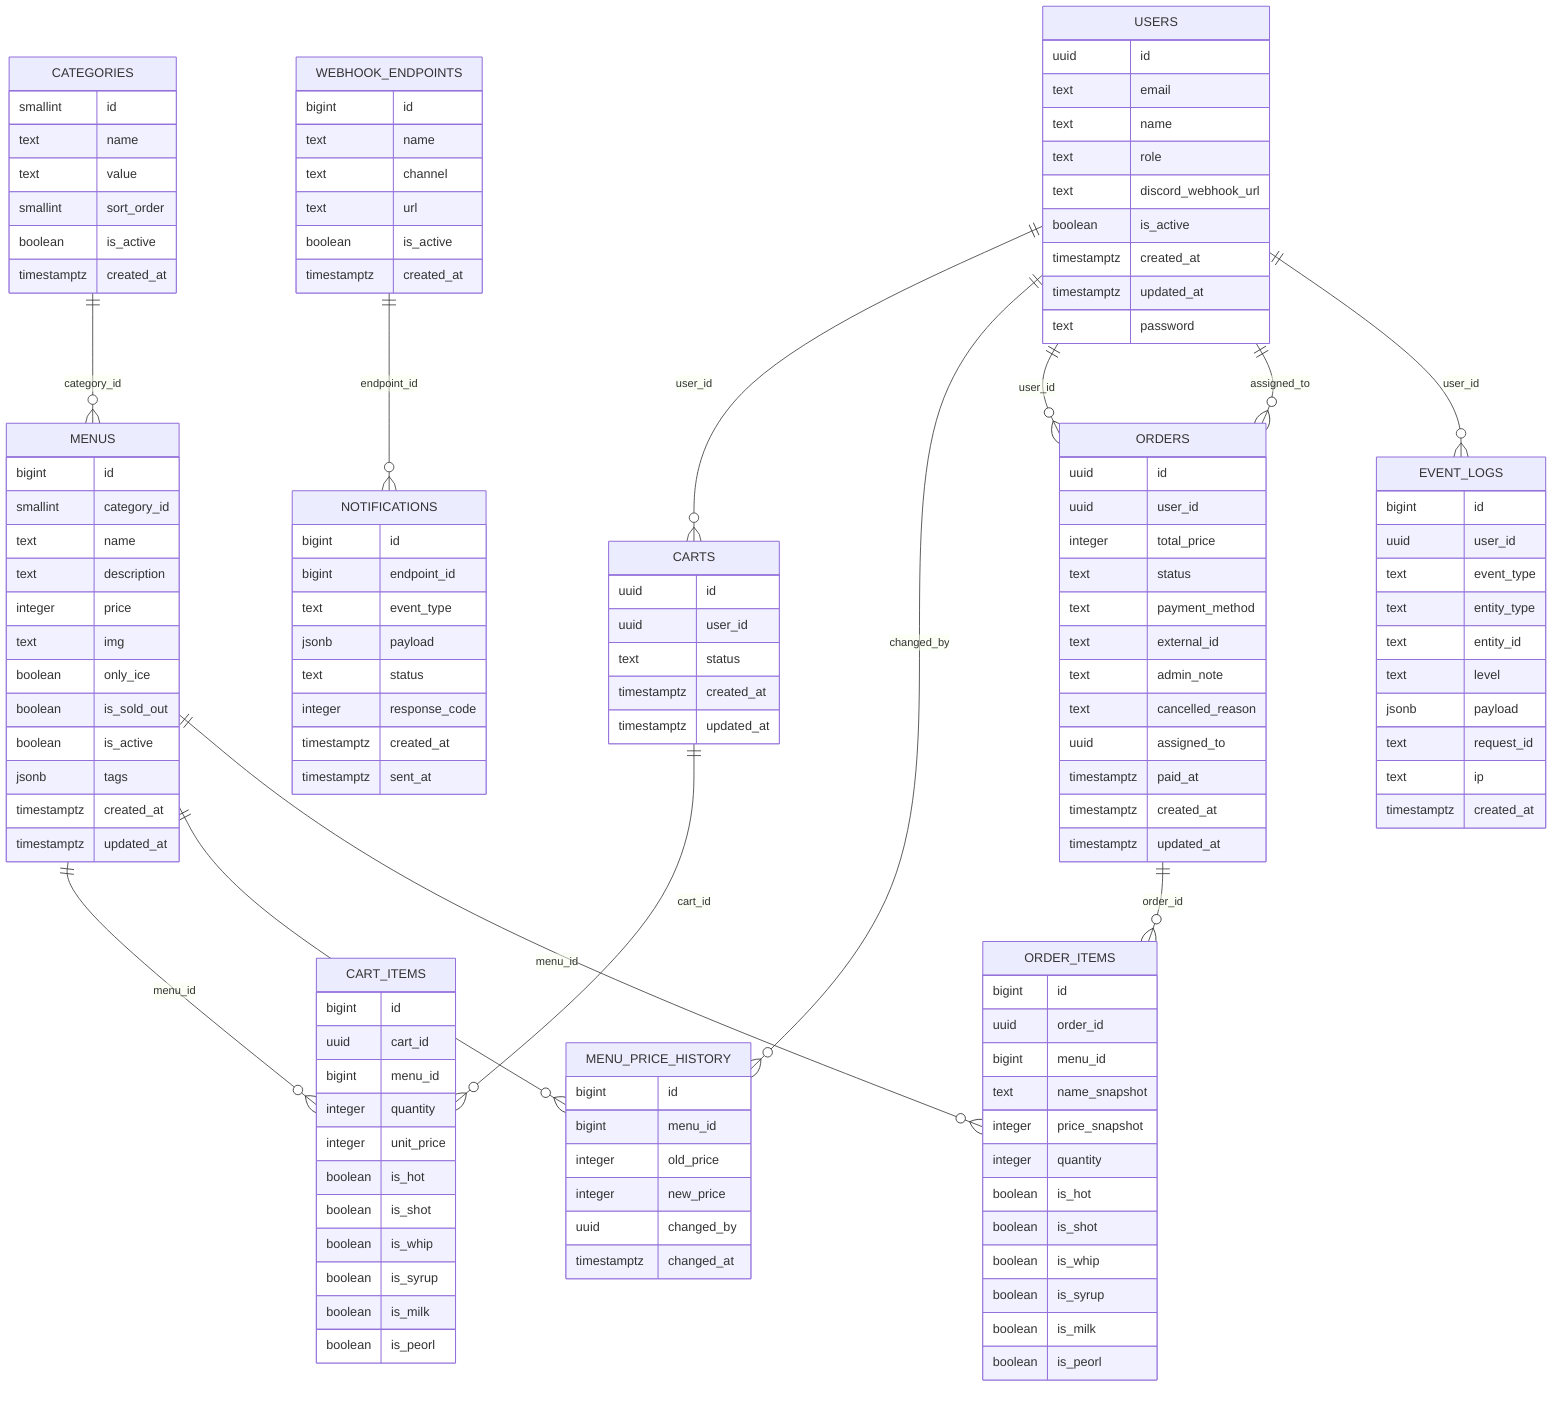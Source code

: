 erDiagram
  USERS {
    uuid id
    text email
    text name
    text role
    text discord_webhook_url
    boolean is_active
    timestamptz created_at
    timestamptz updated_at
    text password
  }

  CATEGORIES {
    smallint id
    text name
    text value
    smallint sort_order
    boolean is_active
    timestamptz created_at
  }

  MENUS {
    bigint id
    smallint category_id
    text name
    text description
    integer price
    text img
    boolean only_ice
    boolean is_sold_out
    boolean is_active
    jsonb tags
    timestamptz created_at
    timestamptz updated_at
  }

  MENU_PRICE_HISTORY {
    bigint id
    bigint menu_id
    integer old_price
    integer new_price
    uuid changed_by
    timestamptz changed_at
  }

  CARTS {
    uuid id
    uuid user_id
    text status
    timestamptz created_at
    timestamptz updated_at
  }

  CART_ITEMS {
    bigint id
    uuid cart_id
    bigint menu_id
    integer quantity
    integer unit_price
    boolean is_hot
    boolean is_shot
    boolean is_whip
    boolean is_syrup
    boolean is_milk
    boolean is_peorl
  }

  ORDERS {
    uuid id
    uuid user_id
    integer total_price
    text status
    text payment_method
    text external_id
    text admin_note
    text cancelled_reason
    uuid assigned_to
    timestamptz paid_at
    timestamptz created_at
    timestamptz updated_at
  }

  ORDER_ITEMS {
    bigint id
    uuid order_id
    bigint menu_id
    text name_snapshot
    integer price_snapshot
    integer quantity
    boolean is_hot
    boolean is_shot
    boolean is_whip
    boolean is_syrup
    boolean is_milk
    boolean is_peorl
  }

  WEBHOOK_ENDPOINTS {
    bigint id
    text name
    text channel
    text url
    boolean is_active
    timestamptz created_at
  }

  NOTIFICATIONS {
    bigint id
    bigint endpoint_id
    text event_type
    jsonb payload
    text status
    integer response_code
    timestamptz created_at
    timestamptz sent_at
  }

  EVENT_LOGS {
    bigint id
    uuid user_id
    text event_type
    text entity_type
    text entity_id
    text level
    jsonb payload
    text request_id
    text ip
    timestamptz created_at
  }

  USERS ||--o{ CARTS : user_id
  CARTS ||--o{ CART_ITEMS : cart_id
  MENUS ||--o{ CART_ITEMS : menu_id

  CATEGORIES ||--o{ MENUS : category_id
  MENUS ||--o{ MENU_PRICE_HISTORY : menu_id
  USERS ||--o{ MENU_PRICE_HISTORY : changed_by

  USERS ||--o{ ORDERS : user_id
  USERS ||--o{ ORDERS : assigned_to
  ORDERS ||--o{ ORDER_ITEMS : order_id
  MENUS ||--o{ ORDER_ITEMS : menu_id

  USERS ||--o{ EVENT_LOGS : user_id
  WEBHOOK_ENDPOINTS ||--o{ NOTIFICATIONS : endpoint_id